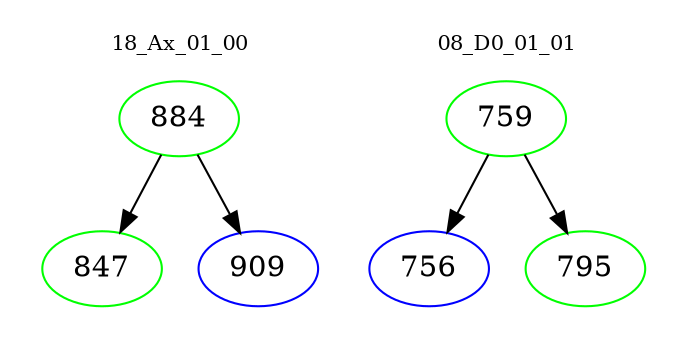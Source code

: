 digraph{
subgraph cluster_0 {
color = white
label = "18_Ax_01_00";
fontsize=10;
T0_884 [label="884", color="green"]
T0_884 -> T0_847 [color="black"]
T0_847 [label="847", color="green"]
T0_884 -> T0_909 [color="black"]
T0_909 [label="909", color="blue"]
}
subgraph cluster_1 {
color = white
label = "08_D0_01_01";
fontsize=10;
T1_759 [label="759", color="green"]
T1_759 -> T1_756 [color="black"]
T1_756 [label="756", color="blue"]
T1_759 -> T1_795 [color="black"]
T1_795 [label="795", color="green"]
}
}
